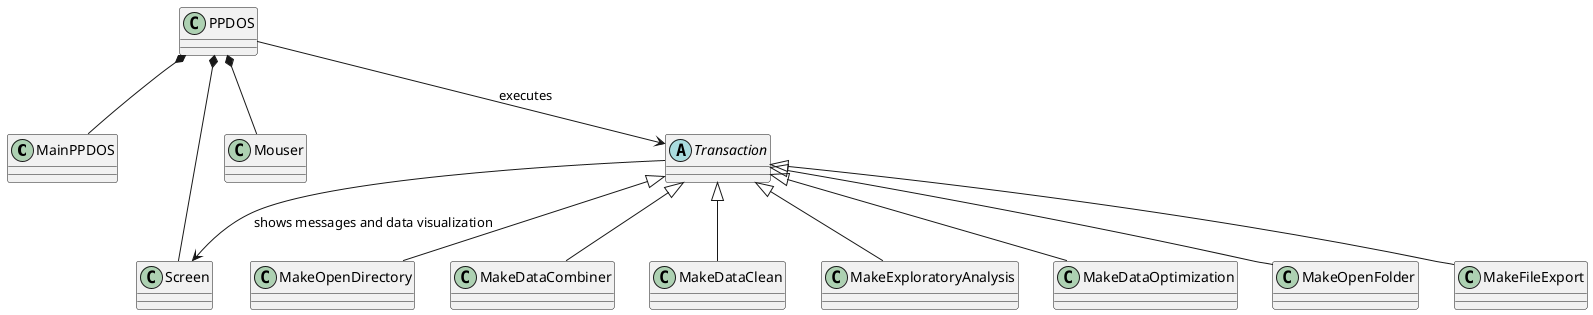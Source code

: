@startuml
class  MainPPDOS 
class  PPDOS
class  Screen
class  Mouser
abstract class Transaction
class  MakeOpenDirectory
class  MakeDataCombiner
class  MakeDataClean
class  MakeExploratoryAnalysis
class  MakeDataOptimization
class  MakeOpenFolder
class  MakeFileExport

PPDOS *-- MainPPDOS
PPDOS *-- Screen
PPDOS *-- Mouser
PPDOS --> Transaction: "executes"
Transaction <|-- MakeOpenDirectory
Transaction <|-- MakeDataCombiner
Transaction <|-- MakeDataClean
Transaction <|-- MakeExploratoryAnalysis
Transaction <|-- MakeDataOptimization
Transaction <|-- MakeOpenFolder
Transaction <|-- MakeFileExport
Transaction --> Screen: "shows messages and data visualization"
@enduml